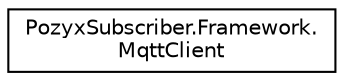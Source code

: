 digraph "Graphical Class Hierarchy"
{
  edge [fontname="Helvetica",fontsize="10",labelfontname="Helvetica",labelfontsize="10"];
  node [fontname="Helvetica",fontsize="10",shape=record];
  rankdir="LR";
  Node0 [label="PozyxSubscriber.Framework.\lMqttClient",height=0.2,width=0.4,color="black", fillcolor="white", style="filled",URL="$class_pozyx_subscriber_1_1_framework_1_1_mqtt_client.html",tooltip="Mqqt client for subscribing to pozyx broker "];
}
